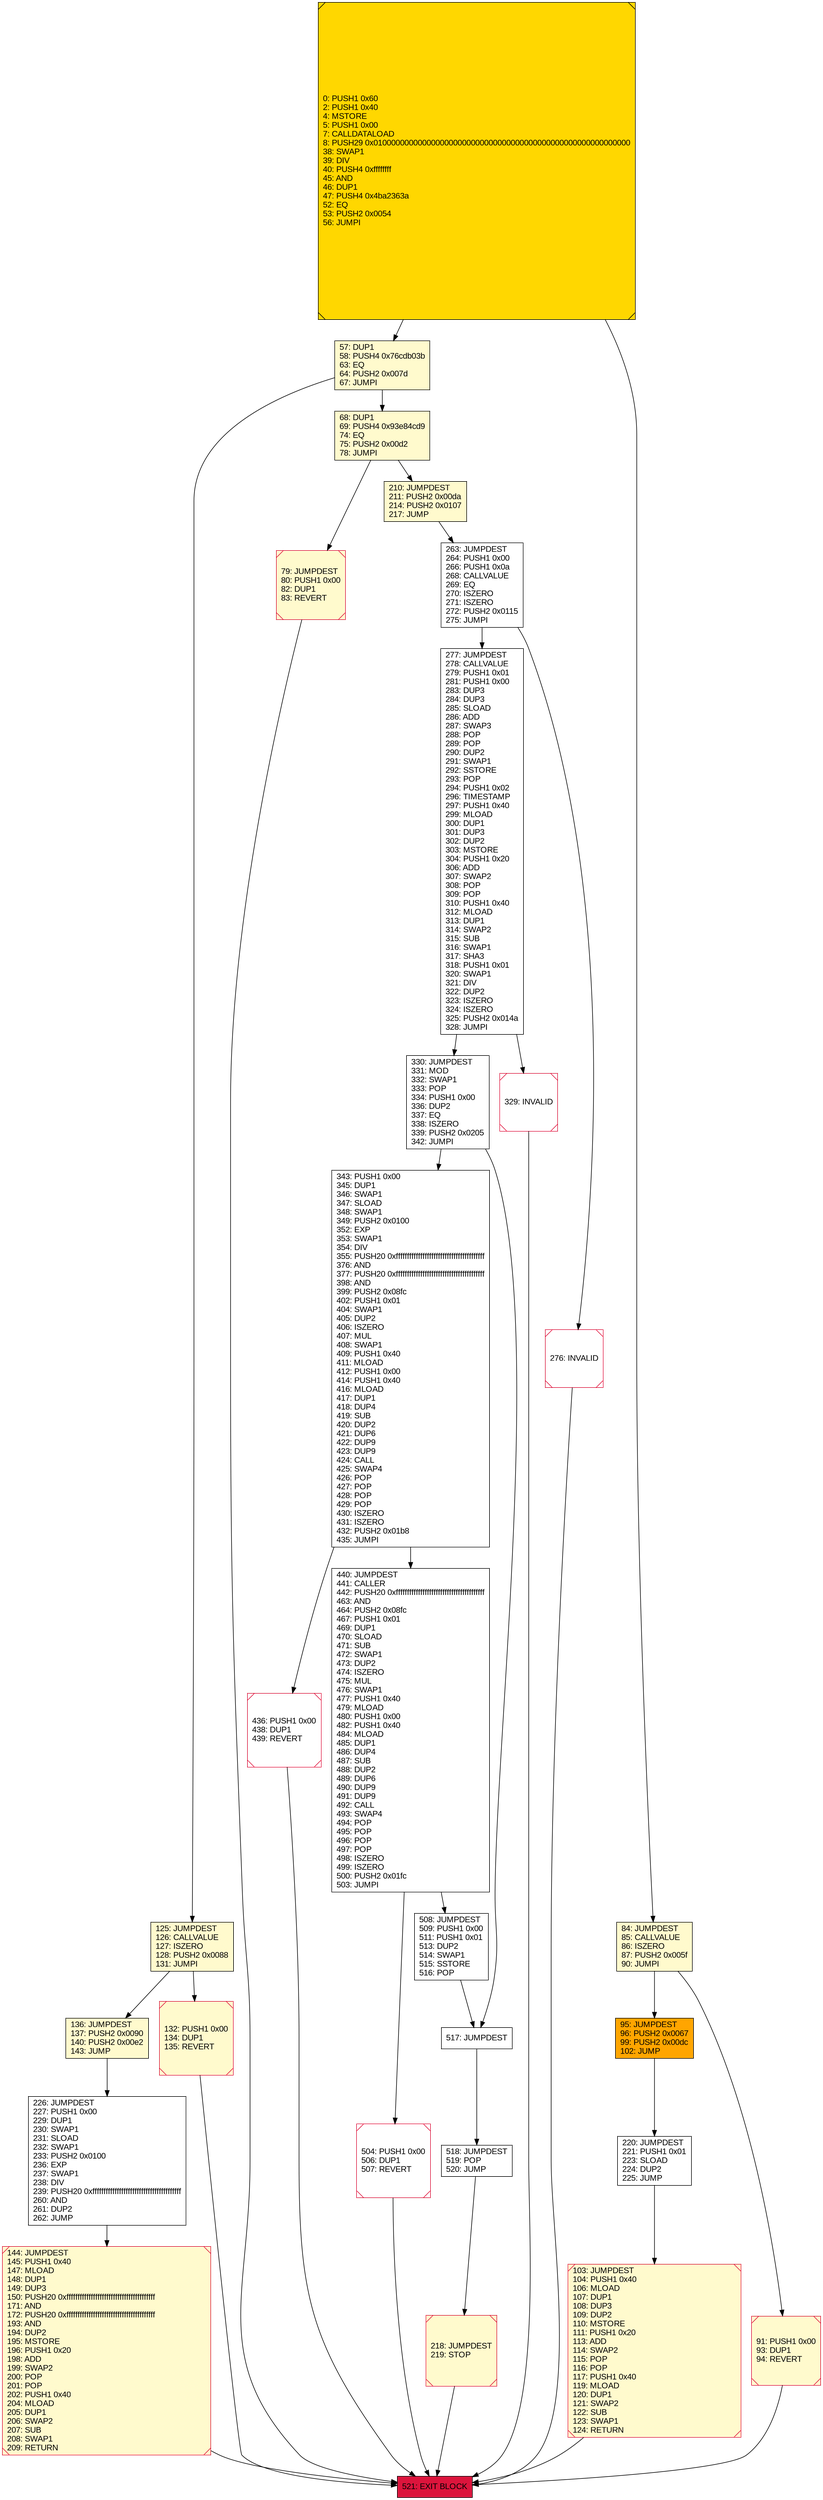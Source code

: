 digraph G {
bgcolor=transparent rankdir=UD;
node [shape=box style=filled color=black fillcolor=white fontname=arial fontcolor=black];
57 [label="57: DUP1\l58: PUSH4 0x76cdb03b\l63: EQ\l64: PUSH2 0x007d\l67: JUMPI\l" fillcolor=lemonchiffon ];
144 [label="144: JUMPDEST\l145: PUSH1 0x40\l147: MLOAD\l148: DUP1\l149: DUP3\l150: PUSH20 0xffffffffffffffffffffffffffffffffffffffff\l171: AND\l172: PUSH20 0xffffffffffffffffffffffffffffffffffffffff\l193: AND\l194: DUP2\l195: MSTORE\l196: PUSH1 0x20\l198: ADD\l199: SWAP2\l200: POP\l201: POP\l202: PUSH1 0x40\l204: MLOAD\l205: DUP1\l206: SWAP2\l207: SUB\l208: SWAP1\l209: RETURN\l" fillcolor=lemonchiffon shape=Msquare color=crimson ];
95 [label="95: JUMPDEST\l96: PUSH2 0x0067\l99: PUSH2 0x00dc\l102: JUMP\l" fillcolor=orange ];
84 [label="84: JUMPDEST\l85: CALLVALUE\l86: ISZERO\l87: PUSH2 0x005f\l90: JUMPI\l" fillcolor=lemonchiffon ];
343 [label="343: PUSH1 0x00\l345: DUP1\l346: SWAP1\l347: SLOAD\l348: SWAP1\l349: PUSH2 0x0100\l352: EXP\l353: SWAP1\l354: DIV\l355: PUSH20 0xffffffffffffffffffffffffffffffffffffffff\l376: AND\l377: PUSH20 0xffffffffffffffffffffffffffffffffffffffff\l398: AND\l399: PUSH2 0x08fc\l402: PUSH1 0x01\l404: SWAP1\l405: DUP2\l406: ISZERO\l407: MUL\l408: SWAP1\l409: PUSH1 0x40\l411: MLOAD\l412: PUSH1 0x00\l414: PUSH1 0x40\l416: MLOAD\l417: DUP1\l418: DUP4\l419: SUB\l420: DUP2\l421: DUP6\l422: DUP9\l423: DUP9\l424: CALL\l425: SWAP4\l426: POP\l427: POP\l428: POP\l429: POP\l430: ISZERO\l431: ISZERO\l432: PUSH2 0x01b8\l435: JUMPI\l" ];
517 [label="517: JUMPDEST\l" ];
521 [label="521: EXIT BLOCK\l" fillcolor=crimson ];
79 [label="79: JUMPDEST\l80: PUSH1 0x00\l82: DUP1\l83: REVERT\l" fillcolor=lemonchiffon shape=Msquare color=crimson ];
220 [label="220: JUMPDEST\l221: PUSH1 0x01\l223: SLOAD\l224: DUP2\l225: JUMP\l" ];
218 [label="218: JUMPDEST\l219: STOP\l" fillcolor=lemonchiffon shape=Msquare color=crimson ];
125 [label="125: JUMPDEST\l126: CALLVALUE\l127: ISZERO\l128: PUSH2 0x0088\l131: JUMPI\l" fillcolor=lemonchiffon ];
277 [label="277: JUMPDEST\l278: CALLVALUE\l279: PUSH1 0x01\l281: PUSH1 0x00\l283: DUP3\l284: DUP3\l285: SLOAD\l286: ADD\l287: SWAP3\l288: POP\l289: POP\l290: DUP2\l291: SWAP1\l292: SSTORE\l293: POP\l294: PUSH1 0x02\l296: TIMESTAMP\l297: PUSH1 0x40\l299: MLOAD\l300: DUP1\l301: DUP3\l302: DUP2\l303: MSTORE\l304: PUSH1 0x20\l306: ADD\l307: SWAP2\l308: POP\l309: POP\l310: PUSH1 0x40\l312: MLOAD\l313: DUP1\l314: SWAP2\l315: SUB\l316: SWAP1\l317: SHA3\l318: PUSH1 0x01\l320: SWAP1\l321: DIV\l322: DUP2\l323: ISZERO\l324: ISZERO\l325: PUSH2 0x014a\l328: JUMPI\l" ];
103 [label="103: JUMPDEST\l104: PUSH1 0x40\l106: MLOAD\l107: DUP1\l108: DUP3\l109: DUP2\l110: MSTORE\l111: PUSH1 0x20\l113: ADD\l114: SWAP2\l115: POP\l116: POP\l117: PUSH1 0x40\l119: MLOAD\l120: DUP1\l121: SWAP2\l122: SUB\l123: SWAP1\l124: RETURN\l" fillcolor=lemonchiffon shape=Msquare color=crimson ];
226 [label="226: JUMPDEST\l227: PUSH1 0x00\l229: DUP1\l230: SWAP1\l231: SLOAD\l232: SWAP1\l233: PUSH2 0x0100\l236: EXP\l237: SWAP1\l238: DIV\l239: PUSH20 0xffffffffffffffffffffffffffffffffffffffff\l260: AND\l261: DUP2\l262: JUMP\l" ];
436 [label="436: PUSH1 0x00\l438: DUP1\l439: REVERT\l" shape=Msquare color=crimson ];
504 [label="504: PUSH1 0x00\l506: DUP1\l507: REVERT\l" shape=Msquare color=crimson ];
136 [label="136: JUMPDEST\l137: PUSH2 0x0090\l140: PUSH2 0x00e2\l143: JUMP\l" fillcolor=lemonchiffon ];
0 [label="0: PUSH1 0x60\l2: PUSH1 0x40\l4: MSTORE\l5: PUSH1 0x00\l7: CALLDATALOAD\l8: PUSH29 0x0100000000000000000000000000000000000000000000000000000000\l38: SWAP1\l39: DIV\l40: PUSH4 0xffffffff\l45: AND\l46: DUP1\l47: PUSH4 0x4ba2363a\l52: EQ\l53: PUSH2 0x0054\l56: JUMPI\l" fillcolor=lemonchiffon shape=Msquare fillcolor=gold ];
518 [label="518: JUMPDEST\l519: POP\l520: JUMP\l" ];
210 [label="210: JUMPDEST\l211: PUSH2 0x00da\l214: PUSH2 0x0107\l217: JUMP\l" fillcolor=lemonchiffon ];
132 [label="132: PUSH1 0x00\l134: DUP1\l135: REVERT\l" fillcolor=lemonchiffon shape=Msquare color=crimson ];
508 [label="508: JUMPDEST\l509: PUSH1 0x00\l511: PUSH1 0x01\l513: DUP2\l514: SWAP1\l515: SSTORE\l516: POP\l" ];
276 [label="276: INVALID\l" shape=Msquare color=crimson ];
330 [label="330: JUMPDEST\l331: MOD\l332: SWAP1\l333: POP\l334: PUSH1 0x00\l336: DUP2\l337: EQ\l338: ISZERO\l339: PUSH2 0x0205\l342: JUMPI\l" ];
263 [label="263: JUMPDEST\l264: PUSH1 0x00\l266: PUSH1 0x0a\l268: CALLVALUE\l269: EQ\l270: ISZERO\l271: ISZERO\l272: PUSH2 0x0115\l275: JUMPI\l" ];
329 [label="329: INVALID\l" shape=Msquare color=crimson ];
440 [label="440: JUMPDEST\l441: CALLER\l442: PUSH20 0xffffffffffffffffffffffffffffffffffffffff\l463: AND\l464: PUSH2 0x08fc\l467: PUSH1 0x01\l469: DUP1\l470: SLOAD\l471: SUB\l472: SWAP1\l473: DUP2\l474: ISZERO\l475: MUL\l476: SWAP1\l477: PUSH1 0x40\l479: MLOAD\l480: PUSH1 0x00\l482: PUSH1 0x40\l484: MLOAD\l485: DUP1\l486: DUP4\l487: SUB\l488: DUP2\l489: DUP6\l490: DUP9\l491: DUP9\l492: CALL\l493: SWAP4\l494: POP\l495: POP\l496: POP\l497: POP\l498: ISZERO\l499: ISZERO\l500: PUSH2 0x01fc\l503: JUMPI\l" ];
91 [label="91: PUSH1 0x00\l93: DUP1\l94: REVERT\l" fillcolor=lemonchiffon shape=Msquare color=crimson ];
68 [label="68: DUP1\l69: PUSH4 0x93e84cd9\l74: EQ\l75: PUSH2 0x00d2\l78: JUMPI\l" fillcolor=lemonchiffon ];
79 -> 521;
218 -> 521;
144 -> 521;
95 -> 220;
57 -> 125;
84 -> 95;
136 -> 226;
504 -> 521;
210 -> 263;
0 -> 84;
125 -> 136;
226 -> 144;
68 -> 210;
0 -> 57;
436 -> 521;
103 -> 521;
343 -> 436;
220 -> 103;
263 -> 276;
440 -> 508;
508 -> 517;
276 -> 521;
277 -> 330;
277 -> 329;
263 -> 277;
517 -> 518;
125 -> 132;
132 -> 521;
440 -> 504;
518 -> 218;
84 -> 91;
91 -> 521;
68 -> 79;
330 -> 343;
330 -> 517;
57 -> 68;
343 -> 440;
329 -> 521;
}